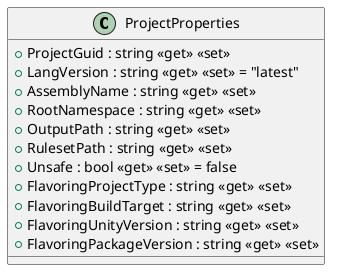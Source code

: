 @startuml
class ProjectProperties {
    + ProjectGuid : string <<get>> <<set>>
    + LangVersion : string <<get>> <<set>> = "latest"
    + AssemblyName : string <<get>> <<set>>
    + RootNamespace : string <<get>> <<set>>
    + OutputPath : string <<get>> <<set>>
    + RulesetPath : string <<get>> <<set>>
    + Unsafe : bool <<get>> <<set>> = false
    + FlavoringProjectType : string <<get>> <<set>>
    + FlavoringBuildTarget : string <<get>> <<set>>
    + FlavoringUnityVersion : string <<get>> <<set>>
    + FlavoringPackageVersion : string <<get>> <<set>>
}
@enduml
